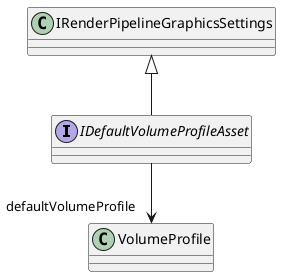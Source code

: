 @startuml
interface IDefaultVolumeProfileAsset {
}
IRenderPipelineGraphicsSettings <|-- IDefaultVolumeProfileAsset
IDefaultVolumeProfileAsset --> "defaultVolumeProfile" VolumeProfile
@enduml
